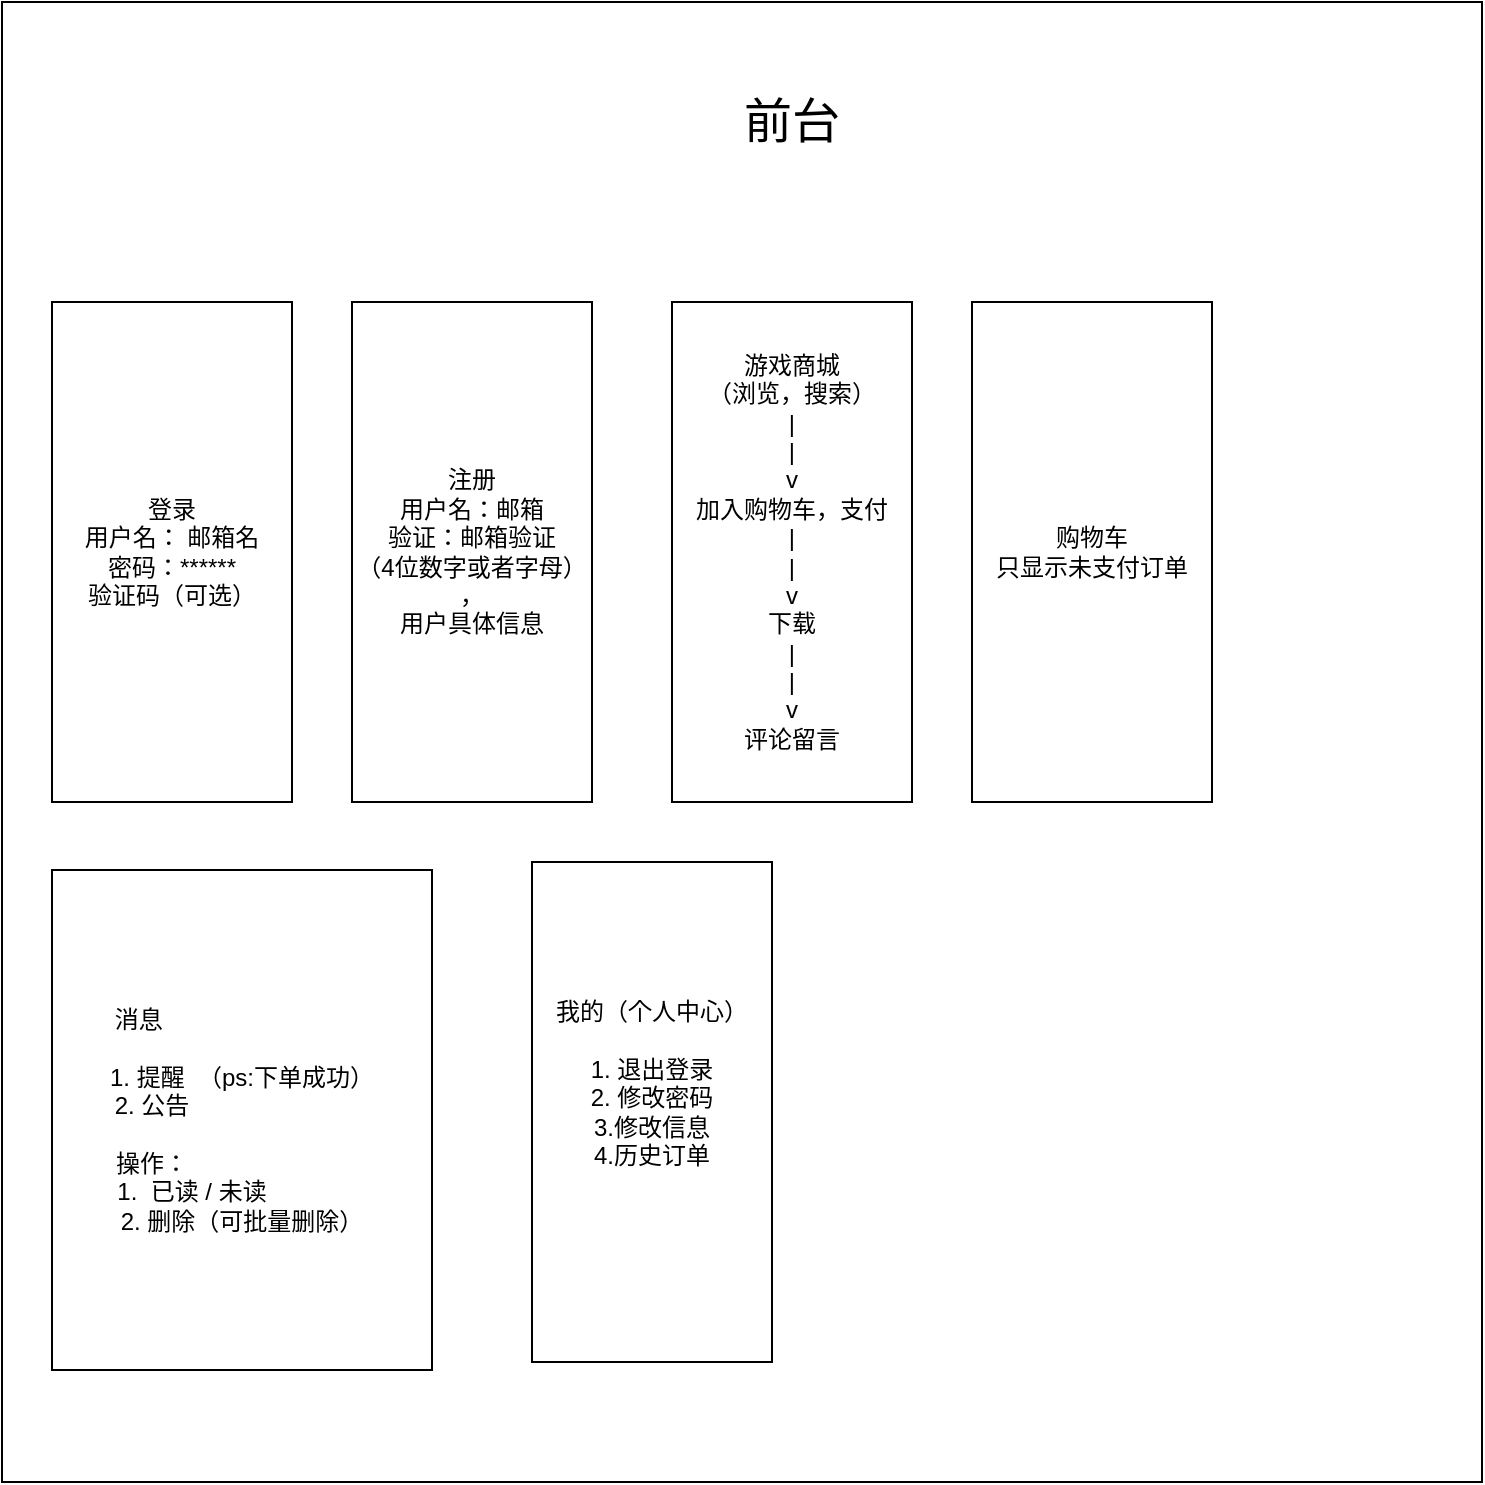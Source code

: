 <mxfile version="10.6.5" type="device"><diagram id="s5s1k02_s3NTj0Ec-ILE" name="第 1 页"><mxGraphModel dx="992" dy="1215" grid="1" gridSize="10" guides="1" tooltips="1" connect="1" arrows="1" fold="1" page="1" pageScale="1" pageWidth="827" pageHeight="1169" math="0" shadow="0"><root><mxCell id="0"/><mxCell id="1" parent="0"/><mxCell id="lyMcRF89XDQQ2xZIPBkS-3" value="" style="whiteSpace=wrap;html=1;aspect=fixed;" vertex="1" parent="1"><mxGeometry x="5" y="150" width="740" height="740" as="geometry"/></mxCell><mxCell id="lyMcRF89XDQQ2xZIPBkS-1" value="登录&lt;br&gt;用户名： 邮箱名&lt;br&gt;密码：******&lt;br&gt;验证码（可选）&lt;br&gt;" style="rounded=0;whiteSpace=wrap;html=1;" vertex="1" parent="1"><mxGeometry x="30" y="300" width="120" height="250" as="geometry"/></mxCell><mxCell id="lyMcRF89XDQQ2xZIPBkS-2" value="注册&lt;br&gt;用户名：邮箱&lt;br&gt;验证：邮箱验证&lt;br&gt;（4位数字或者字母）&lt;br&gt;，&lt;br&gt;用户具体信息&lt;br&gt;" style="rounded=0;whiteSpace=wrap;html=1;" vertex="1" parent="1"><mxGeometry x="180" y="300" width="120" height="250" as="geometry"/></mxCell><mxCell id="lyMcRF89XDQQ2xZIPBkS-4" value="游戏商城&lt;br&gt;（浏览，搜索）&lt;br&gt;|&lt;br&gt;|&lt;br&gt;v&lt;br&gt;加入购物车，支付&lt;br&gt;|&lt;br&gt;|&lt;br&gt;v&lt;br&gt;下载&lt;br&gt;|&lt;br&gt;|&lt;br&gt;v&lt;br&gt;评论留言&lt;br&gt;" style="rounded=0;whiteSpace=wrap;html=1;" vertex="1" parent="1"><mxGeometry x="340" y="300" width="120" height="250" as="geometry"/></mxCell><mxCell id="lyMcRF89XDQQ2xZIPBkS-5" value="消息&amp;nbsp; &amp;nbsp; &amp;nbsp; &amp;nbsp; &amp;nbsp; &amp;nbsp; &amp;nbsp; &amp;nbsp; &amp;nbsp; &amp;nbsp; &amp;nbsp; &amp;nbsp; &amp;nbsp; &amp;nbsp; &amp;nbsp; &amp;nbsp;&lt;br&gt;&lt;br&gt;1. 提醒&amp;nbsp; （ps:下单成功）&lt;br&gt;2. 公告&amp;nbsp; &amp;nbsp; &amp;nbsp; &amp;nbsp; &amp;nbsp; &amp;nbsp; &amp;nbsp; &amp;nbsp; &amp;nbsp; &amp;nbsp; &amp;nbsp; &amp;nbsp; &amp;nbsp; &amp;nbsp;&lt;br&gt;&lt;br&gt;操作：&amp;nbsp; &amp;nbsp; &amp;nbsp; &amp;nbsp; &amp;nbsp; &amp;nbsp; &amp;nbsp; &amp;nbsp; &amp;nbsp; &amp;nbsp; &amp;nbsp; &amp;nbsp; &amp;nbsp; &amp;nbsp;&lt;br&gt;1.&amp;nbsp; 已读 / 未读&amp;nbsp; &amp;nbsp; &amp;nbsp; &amp;nbsp; &amp;nbsp; &amp;nbsp; &amp;nbsp; &amp;nbsp;&lt;br&gt;2. 删除（可批量删除）&lt;br&gt;" style="rounded=0;whiteSpace=wrap;html=1;" vertex="1" parent="1"><mxGeometry x="30" y="584" width="190" height="250" as="geometry"/></mxCell><mxCell id="lyMcRF89XDQQ2xZIPBkS-6" value="购物车&lt;br&gt;只显示未支付订单&lt;br&gt;" style="rounded=0;whiteSpace=wrap;html=1;" vertex="1" parent="1"><mxGeometry x="490" y="300" width="120" height="250" as="geometry"/></mxCell><mxCell id="lyMcRF89XDQQ2xZIPBkS-8" value="我的（个人中心）&lt;br&gt;&lt;br&gt;1. 退出登录&lt;br&gt;2. 修改密码&lt;br&gt;3.修改信息&lt;br&gt;4.历史订单&lt;br&gt;&lt;br&gt;&lt;br&gt;" style="rounded=0;whiteSpace=wrap;html=1;" vertex="1" parent="1"><mxGeometry x="270" y="580" width="120" height="250" as="geometry"/></mxCell><mxCell id="lyMcRF89XDQQ2xZIPBkS-9" value="&lt;font style=&quot;font-size: 24px&quot;&gt;前台&lt;/font&gt;" style="text;html=1;strokeColor=none;fillColor=none;align=center;verticalAlign=middle;whiteSpace=wrap;rounded=0;" vertex="1" parent="1"><mxGeometry x="335" y="190" width="130" height="40" as="geometry"/></mxCell></root></mxGraphModel></diagram></mxfile>